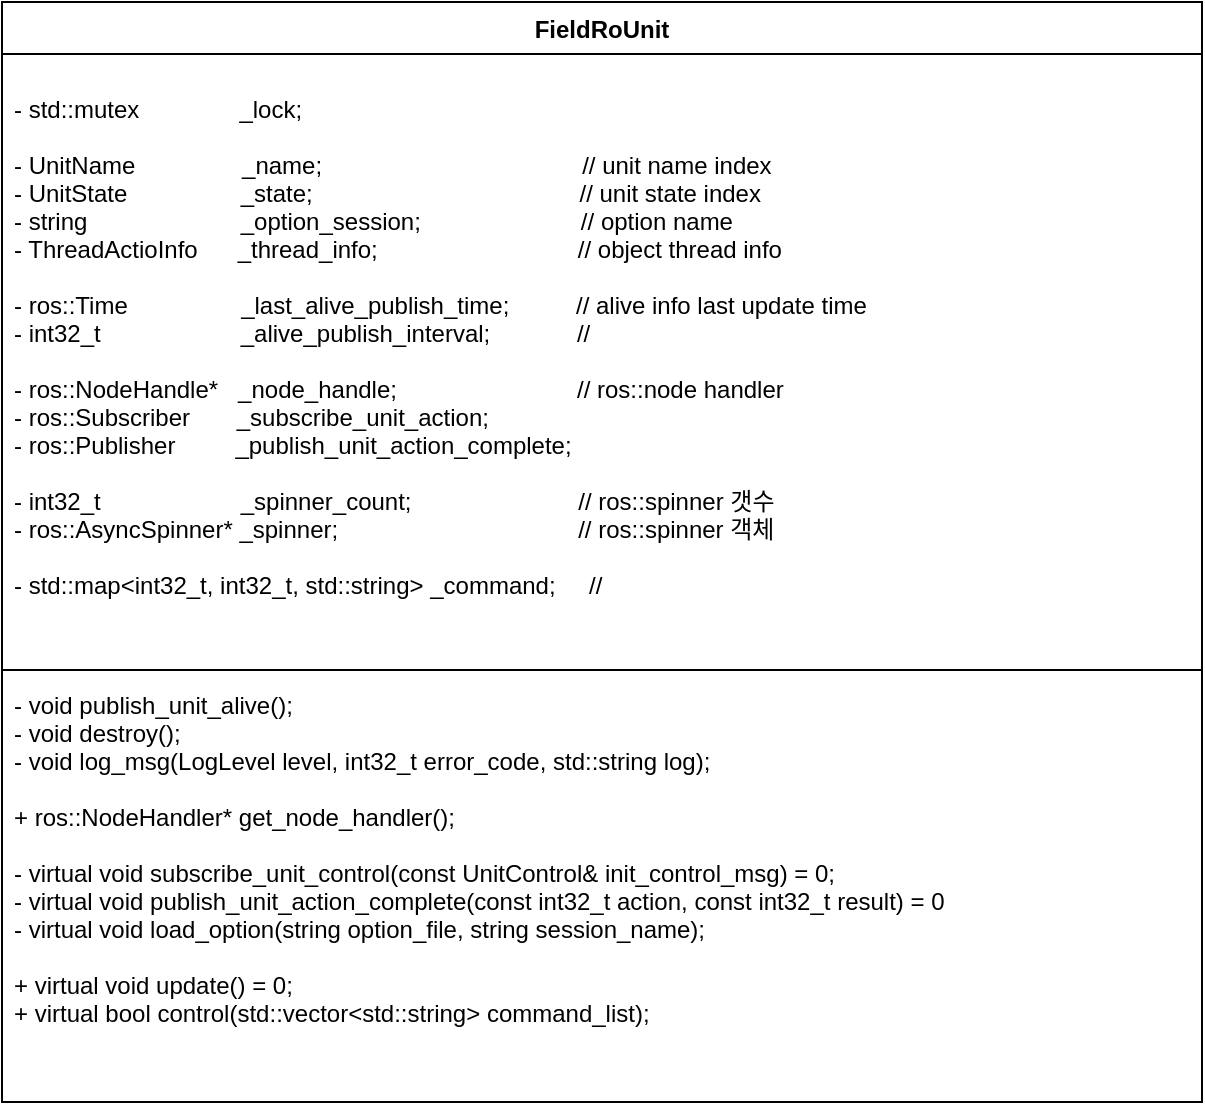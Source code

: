 <mxfile version="20.8.16" type="device" pages="3"><diagram name="Parent" id="KjICMZV3Y39dK6B1gFQ3"><mxGraphModel dx="964" dy="848" grid="1" gridSize="10" guides="1" tooltips="1" connect="1" arrows="1" fold="1" page="1" pageScale="1" pageWidth="1169" pageHeight="1654" math="0" shadow="0"><root><mxCell id="0"/><mxCell id="1" parent="0"/><mxCell id="saLqbMVu3aNZi3xJdLdv-1" value="FieldRoUnit" style="swimlane;fontStyle=1;align=center;verticalAlign=top;childLayout=stackLayout;horizontal=1;startSize=26;horizontalStack=0;resizeParent=1;resizeParentMax=0;resizeLast=0;collapsible=1;marginBottom=0;" parent="1" vertex="1"><mxGeometry x="80" y="40" width="600" height="550" as="geometry"/></mxCell><mxCell id="saLqbMVu3aNZi3xJdLdv-2" value="&#10;- std::mutex               _lock;                     &#10;&#10;- UnitName                _name;                                       // unit name index&#10;- UnitState                 _state;                                        // unit state index&#10;- string                       _option_session;                        // option name&#10;- ThreadActioInfo      _thread_info;                              // object thread info&#10;&#10;- ros::Time                 _last_alive_publish_time;          // alive info last update time&#10;- int32_t                     _alive_publish_interval;             // &#10;&#10;- ros::NodeHandle*   _node_handle;                           // ros::node handler&#10;- ros::Subscriber       _subscribe_unit_action;            &#10;- ros::Publisher         _publish_unit_action_complete;    &#10;&#10;- int32_t                     _spinner_count;                         // ros::spinner 갯수&#10;- ros::AsyncSpinner* _spinner;                                    // ros::spinner 객체&#10;&#10;- std::map&lt;int32_t, int32_t, std::string&gt; _command;     //" style="text;strokeColor=none;fillColor=none;align=left;verticalAlign=top;spacingLeft=4;spacingRight=4;overflow=hidden;rotatable=0;points=[[0,0.5],[1,0.5]];portConstraint=eastwest;" parent="saLqbMVu3aNZi3xJdLdv-1" vertex="1"><mxGeometry y="26" width="600" height="304" as="geometry"/></mxCell><mxCell id="saLqbMVu3aNZi3xJdLdv-3" value="" style="line;strokeWidth=1;fillColor=none;align=left;verticalAlign=middle;spacingTop=-1;spacingLeft=3;spacingRight=3;rotatable=0;labelPosition=right;points=[];portConstraint=eastwest;strokeColor=inherit;" parent="saLqbMVu3aNZi3xJdLdv-1" vertex="1"><mxGeometry y="330" width="600" height="8" as="geometry"/></mxCell><mxCell id="saLqbMVu3aNZi3xJdLdv-4" value="- void publish_unit_alive();&#10;- void destroy();&#10;- void log_msg(LogLevel level, int32_t error_code, std::string log);&#10;&#10;+ ros::NodeHandler* get_node_handler();&#10;&#10;- virtual void subscribe_unit_control(const UnitControl&amp; init_control_msg) = 0;&#10;- virtual void publish_unit_action_complete(const int32_t action, const int32_t result) = 0&#10;- virtual void load_option(string option_file, string session_name);&#10;&#10;+ virtual void update() = 0;&#10;+ virtual bool control(std::vector&lt;std::string&gt; command_list);&#10;&#10;" style="text;strokeColor=none;fillColor=none;align=left;verticalAlign=top;spacingLeft=4;spacingRight=4;overflow=hidden;rotatable=0;points=[[0,0.5],[1,0.5]];portConstraint=eastwest;" parent="saLqbMVu3aNZi3xJdLdv-1" vertex="1"><mxGeometry y="338" width="600" height="212" as="geometry"/></mxCell></root></mxGraphModel></diagram><diagram id="BcHeQHGhMGNLDVND9iXt" name="class 명세"><mxGraphModel dx="900" dy="1230" grid="1" gridSize="10" guides="1" tooltips="1" connect="1" arrows="1" fold="1" page="1" pageScale="1" pageWidth="1169" pageHeight="1654" math="0" shadow="0"><root><mxCell id="0"/><mxCell id="1" parent="0"/><mxCell id="dXWF9SbN6JuETgfCkeHI-1" value="&lt;h1&gt;UnitInitialize Class 요구사항 명세&lt;/h1&gt;&lt;p style=&quot;font-size: 14px;&quot;&gt;&lt;font style=&quot;font-size: 14px;&quot;&gt;&amp;nbsp;1. 모든 Unit 의 초기화를 담당&lt;/font&gt;&lt;/p&gt;&lt;p style=&quot;font-size: 14px;&quot;&gt;&lt;font style=&quot;font-size: 14px;&quot;&gt;&amp;nbsp;2. &lt;strike&gt;모든 Unit의 복구를 담당&lt;/strike&gt;&lt;/font&gt;&lt;/p&gt;&lt;p style=&quot;font-size: 14px;&quot;&gt;&lt;font style=&quot;font-size: 14px;&quot;&gt;&amp;nbsp;3. 최초 실행시 모든 Unit이 연결이 되었다면 초기화를 시작&lt;/font&gt;&lt;/p&gt;&lt;p style=&quot;font-size: 14px;&quot;&gt;&lt;font style=&quot;font-size: 14px;&quot;&gt;&amp;nbsp;4. 각 Unit에 초기화 Scenario를 Step별로 전송하고 해당 Unit이 동작 완료 보고를 하면&lt;br&gt;&amp;nbsp; &amp;nbsp; &amp;nbsp;다음 Scenario 전송&lt;/font&gt;&lt;/p&gt;&lt;p style=&quot;font-size: 14px;&quot;&gt;&lt;font style=&quot;font-size: 14px;&quot;&gt;&amp;nbsp;5.&amp;nbsp;&lt;/font&gt;&lt;/p&gt;" style="text;html=1;strokeColor=none;fillColor=none;spacing=5;spacingTop=-20;whiteSpace=wrap;overflow=hidden;rounded=0;" parent="1" vertex="1"><mxGeometry x="40" y="40" width="1090" height="430" as="geometry"/></mxCell><mxCell id="OX91hVc6ZFBHy3m0g1Bm-1" value="&lt;h1&gt;UnitAliveObserver Class 요구사항 명세&lt;/h1&gt;&lt;p style=&quot;font-size: 14px;&quot;&gt;&lt;font style=&quot;font-size: 14px;&quot;&gt;&amp;nbsp;1. UnitStateInfo class 를 이용하여 Unit이 현재 살아있는지 감시하고 그 결과를 Publishing하는것을&amp;nbsp;&lt;br&gt;&amp;nbsp; &amp;nbsp; &amp;nbsp;주 목적으로 하는 class 이다.&lt;/font&gt;&lt;/p&gt;&lt;p style=&quot;font-size: 14px;&quot;&gt;&lt;font style=&quot;font-size: 14px;&quot;&gt;&amp;nbsp;2. loader, gripper, signal 등의 unit 객체에 대하여 1:1로 대응하는 UnitStateInfo 객체를 하나씩 가지고 있다.&lt;/font&gt;&lt;/p&gt;&lt;p style=&quot;font-size: 14px;&quot;&gt;&amp;nbsp;3. UnitStateInfo 객체는 vector로 관리하며 변수명은 _unit_state로 한다.&lt;/p&gt;&lt;p style=&quot;font-size: 14px;&quot;&gt;&lt;font style=&quot;font-size: 14px;&quot;&gt;&amp;nbsp;4. int32_t::alive_state &lt;br&gt;&amp;nbsp; &amp;nbsp; &amp;nbsp;- bit flag를 통해 각 bit 별로 fieldro_bot::UnitState enum class에 대응되도록 한다.&lt;br&gt;&amp;nbsp; &amp;nbsp; &amp;nbsp;- 0x00이 모든 unit가 alive 상태임을 표시&lt;br&gt;&amp;nbsp; &amp;nbsp; &amp;nbsp;- bit flag가 on인 unit은 현재 alive 상태가 아니거나 timeout 상태임&lt;/font&gt;&lt;/p&gt;&lt;p style=&quot;font-size: 14px;&quot;&gt;&lt;span style=&quot;background-color: initial;&quot;&gt;&amp;nbsp;5. 정기적으로 alive_state, Array::int32_t 형태로 변환된 unit의 상태를 publishing&lt;/span&gt;&lt;br&gt;&lt;/p&gt;&lt;p style=&quot;font-size: 14px;&quot;&gt;&amp;nbsp;6. alive 상태의 변화가 있는 unit나 statet상태 변화가 있는 unit이 감지되면 즉시 publishing&lt;/p&gt;&lt;p style=&quot;font-size: 14px;&quot;&gt;&amp;nbsp;7. _unit_state의 alive_check() 함수를 호출하여 alive 상태를 체크하고 기존상태와 달라진 점이 있다면&lt;br&gt;&amp;nbsp; &amp;nbsp; 그 즉시 달라진 상태에대한 내용을 publishing 한다.&lt;/p&gt;&lt;p style=&quot;font-size: 14px;&quot;&gt;&amp;nbsp;8. 7번의 publishing message의 구성은 다음과 같다.&lt;br&gt;&amp;nbsp; &amp;nbsp; &amp;nbsp;int32 alive&lt;br&gt;&amp;nbsp; &amp;nbsp; &amp;nbsp;int32[] state&lt;/p&gt;&lt;p style=&quot;font-size: 14px;&quot;&gt;9.&amp;nbsp;&lt;/p&gt;" style="text;html=1;strokeColor=none;fillColor=none;spacing=5;spacingTop=-20;whiteSpace=wrap;overflow=hidden;rounded=0;" parent="1" vertex="1"><mxGeometry x="40" y="560" width="1090" height="570" as="geometry"/></mxCell><mxCell id="OX91hVc6ZFBHy3m0g1Bm-2" value="&lt;h1&gt;UnitStateInfo Class 요구사항 명세&lt;/h1&gt;&lt;p style=&quot;font-size: 14px;&quot;&gt;&lt;font style=&quot;font-size: 14px;&quot;&gt;&amp;nbsp;1. 상태보고 수신 완료된 시간 저장.&lt;/font&gt;&lt;/p&gt;&lt;p style=&quot;font-size: 14px;&quot;&gt;&lt;font style=&quot;font-size: 14px;&quot;&gt;&amp;nbsp;2. 현재 상태 저장.&lt;/font&gt;&lt;/p&gt;&lt;p style=&quot;font-size: 14px;&quot;&gt;&lt;font style=&quot;font-size: 14px;&quot;&gt;&amp;nbsp;3. THRESHOLD 변수를 const로 설정.&lt;/font&gt;&lt;/p&gt;&lt;p style=&quot;font-size: 14px;&quot;&gt;&amp;nbsp;4. unit의 index를 저장할 변수.&lt;/p&gt;&lt;p style=&quot;font-size: 14px;&quot;&gt;&amp;nbsp;5. bool alive_check() 함수는 마지막 update이후 THRESHOLD 이상이 경과 했으면 &lt;br&gt;&amp;nbsp; &amp;nbsp; &amp;nbsp;false 리턴 하도록 구현&lt;/p&gt;&lt;p style=&quot;font-size: 14px;&quot;&gt;&amp;nbsp;6. void update(int32_t state) 함수는 unit의 상태와 last_update_time 변수를 update&lt;/p&gt;&lt;p style=&quot;font-size: 14px;&quot;&gt;&lt;br&gt;&lt;/p&gt;" style="text;html=1;strokeColor=none;fillColor=none;spacing=5;spacingTop=-20;whiteSpace=wrap;overflow=hidden;rounded=0;" parent="1" vertex="1"><mxGeometry x="40" y="1240" width="1090" height="430" as="geometry"/></mxCell></root></mxGraphModel></diagram><diagram id="v4lN_lCuvkWRE9tkVOcJ" name="UnitStateInfo Class"><mxGraphModel dx="900" dy="1230" grid="1" gridSize="10" guides="1" tooltips="1" connect="1" arrows="1" fold="1" page="1" pageScale="1" pageWidth="827" pageHeight="1169" math="0" shadow="0"><root><mxCell id="0"/><mxCell id="1" parent="0"/><mxCell id="d0OqkwrfWvV1bU_5eD2O-1" value="&lt;h1&gt;UnitStateInfo Class 요구사항 명세&lt;/h1&gt;&lt;p style=&quot;font-size: 14px;&quot;&gt;&lt;font style=&quot;font-size: 14px;&quot;&gt;&amp;nbsp;1. 상태보고 수신 완료된 시간 저장&lt;/font&gt;&lt;/p&gt;&lt;p style=&quot;font-size: 14px;&quot;&gt;&lt;font style=&quot;font-size: 14px;&quot;&gt;&amp;nbsp;2. 현재 상태 저장&lt;/font&gt;&lt;/p&gt;&lt;p style=&quot;font-size: 14px;&quot;&gt;&lt;br&gt;&lt;/p&gt;" style="text;html=1;strokeColor=none;fillColor=none;spacing=5;spacingTop=-20;whiteSpace=wrap;overflow=hidden;rounded=0;" parent="1" vertex="1"><mxGeometry x="40" y="40" width="1090" height="160" as="geometry"/></mxCell><mxCell id="d0OqkwrfWvV1bU_5eD2O-2" value="UnitStateInfo" style="swimlane;fontStyle=1;align=center;verticalAlign=middle;childLayout=stackLayout;horizontal=1;startSize=26;horizontalStack=0;resizeParent=1;resizeParentMax=0;resizeLast=0;collapsible=1;marginBottom=0;fontSize=19;" parent="1" vertex="1"><mxGeometry x="80" y="200" width="670" height="818" as="geometry"/></mxCell><mxCell id="d0OqkwrfWvV1bU_5eD2O-3" value="- ros::Time     _last_update_time;        // &#10;&#10;- int32_t         _state;" style="text;strokeColor=none;fillColor=none;align=left;verticalAlign=middle;spacingLeft=4;spacingRight=4;overflow=hidden;rotatable=0;points=[[0,0.5],[1,0.5]];portConstraint=eastwest;fontSize=14;" parent="d0OqkwrfWvV1bU_5eD2O-2" vertex="1"><mxGeometry y="26" width="670" height="144" as="geometry"/></mxCell><mxCell id="d0OqkwrfWvV1bU_5eD2O-4" value="" style="line;strokeWidth=1;fillColor=none;align=left;verticalAlign=middle;spacingTop=-1;spacingLeft=3;spacingRight=3;rotatable=0;labelPosition=right;points=[];portConstraint=eastwest;strokeColor=inherit;" parent="d0OqkwrfWvV1bU_5eD2O-2" vertex="1"><mxGeometry y="170" width="670" height="8" as="geometry"/></mxCell><mxCell id="d0OqkwrfWvV1bU_5eD2O-5" value="+ void alive_check();&#10;&#10;+ void update(int32_t state);&#10;&#10;" style="text;strokeColor=none;fillColor=none;align=left;verticalAlign=top;spacingLeft=4;spacingRight=4;overflow=hidden;rotatable=0;points=[[0,0.5],[1,0.5]];portConstraint=eastwest;fontSize=14;" parent="d0OqkwrfWvV1bU_5eD2O-2" vertex="1"><mxGeometry y="178" width="670" height="640" as="geometry"/></mxCell></root></mxGraphModel></diagram></mxfile>
